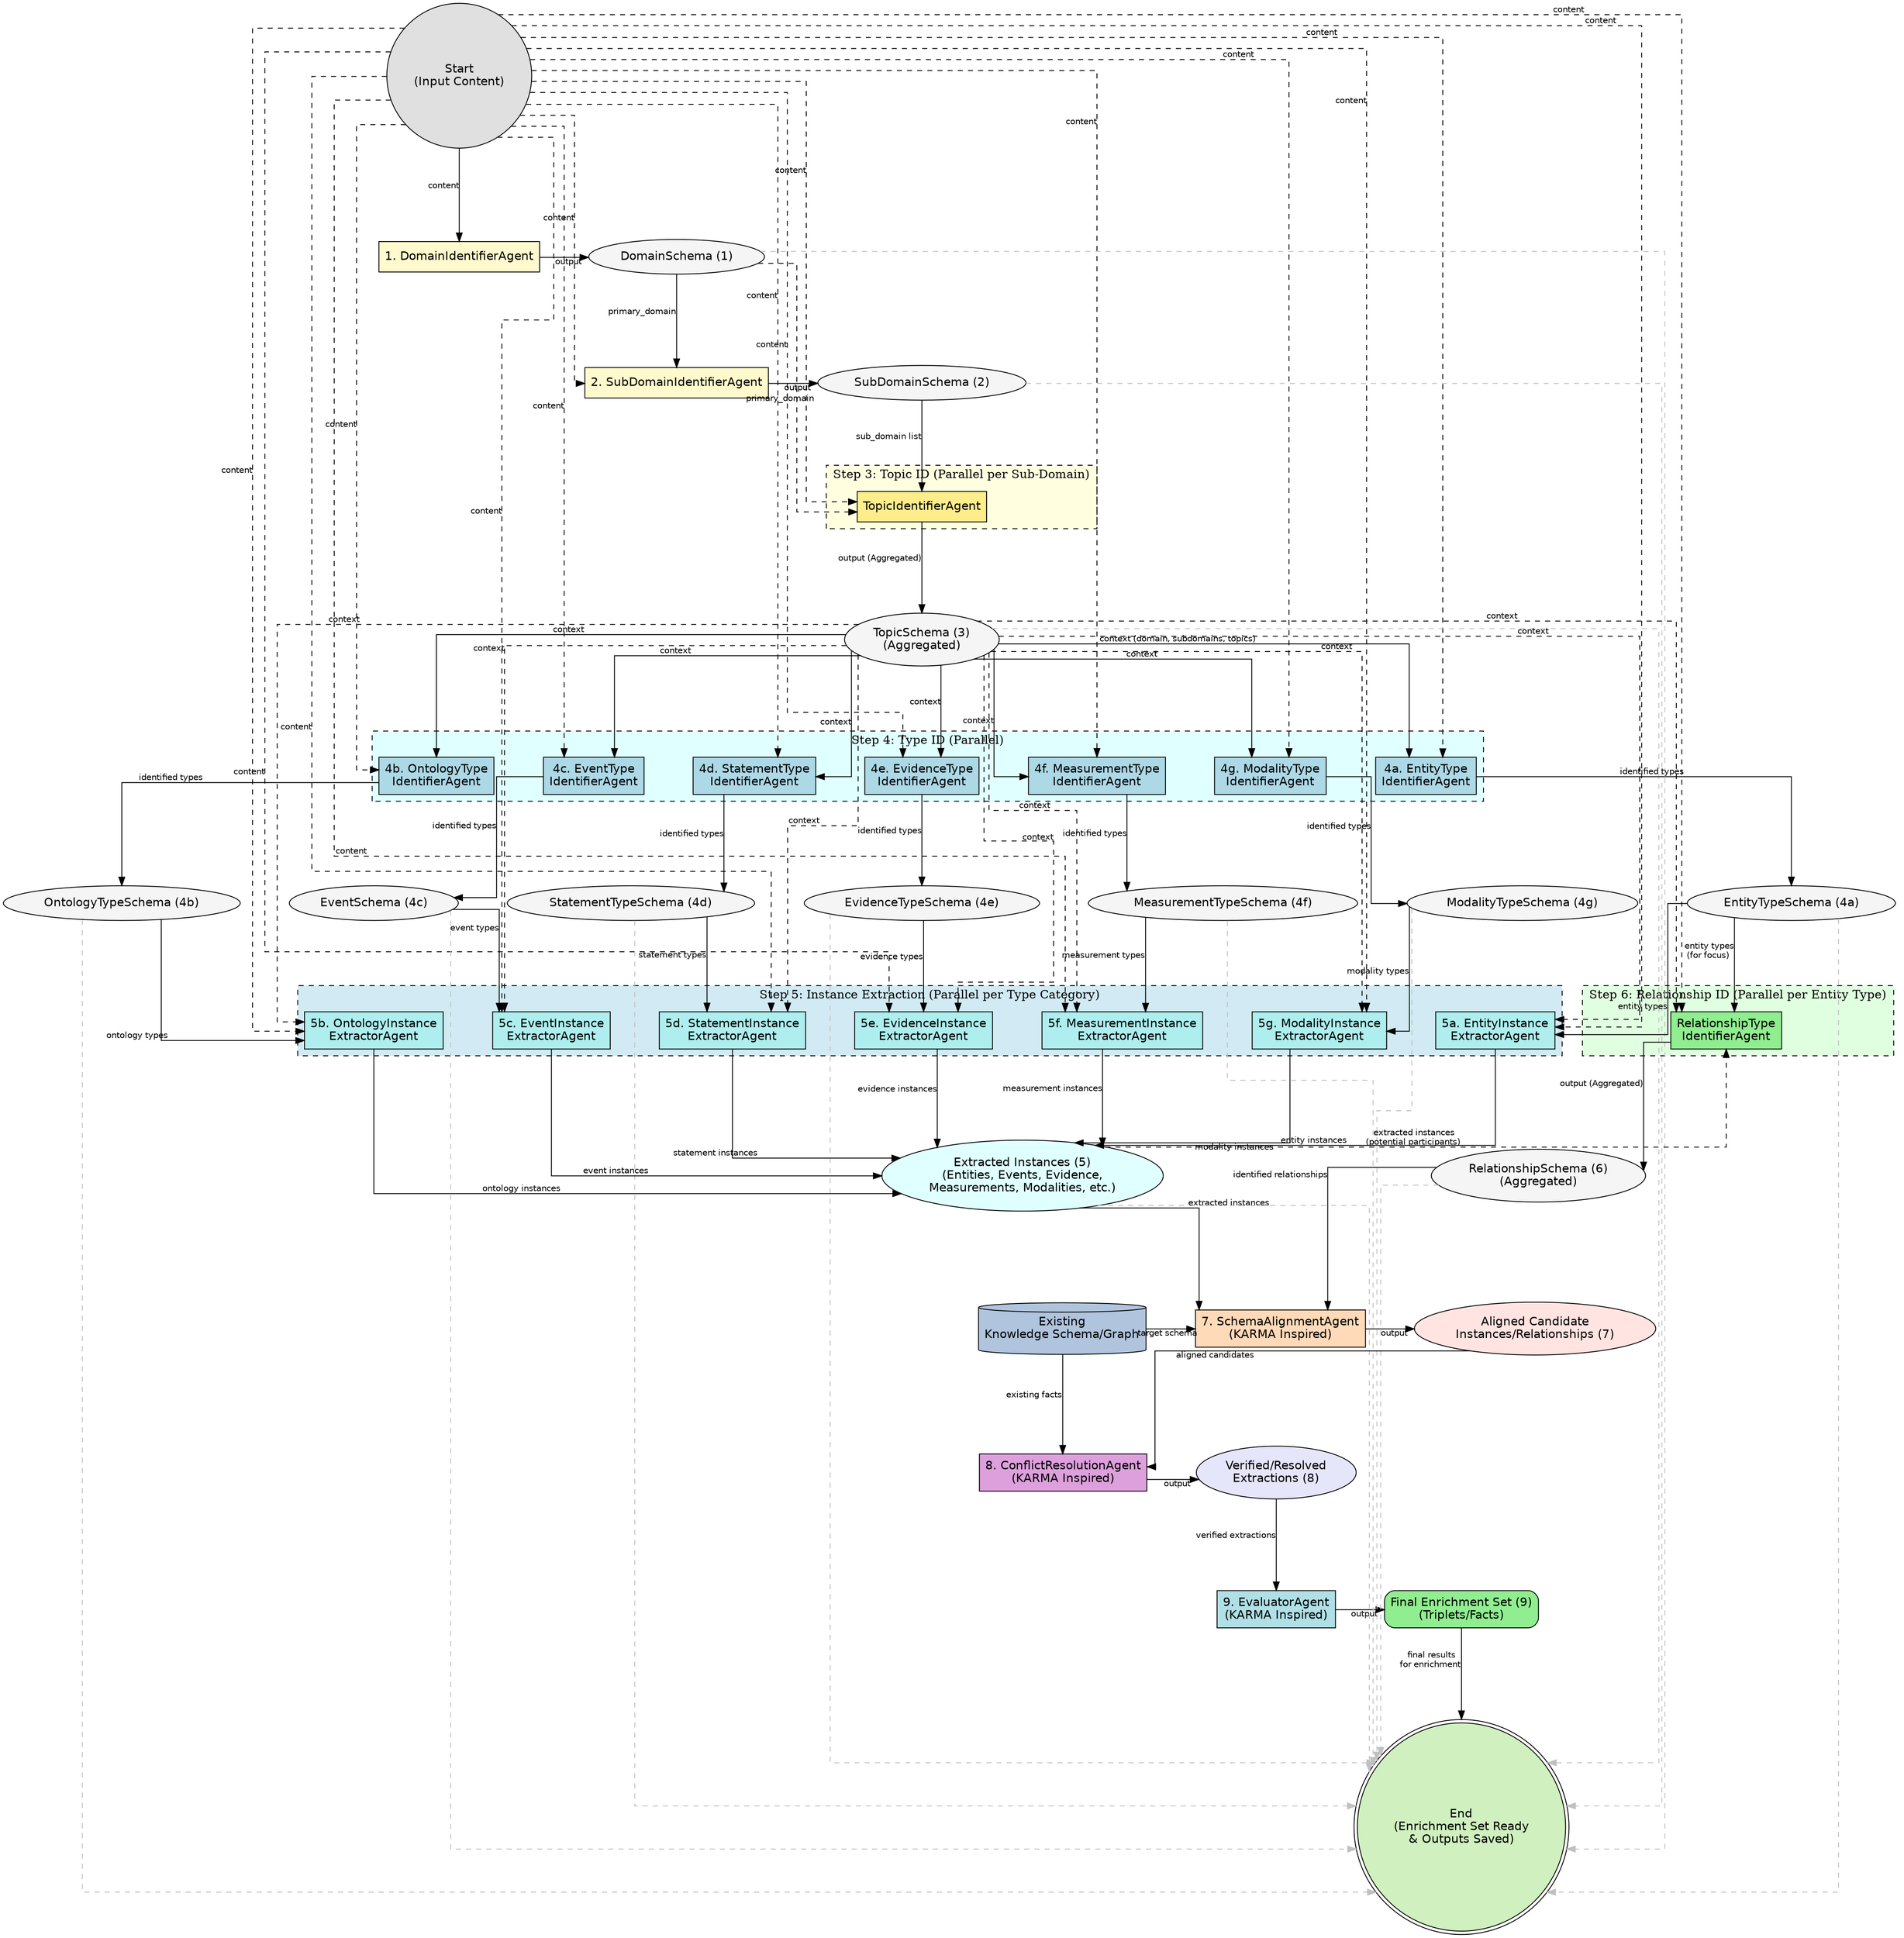 digraph DocumentAnalysisWorkflow {
    rankdir=TB; // Top-to-Bottom layout
    splines=ortho; // Use orthogonal lines for potentially cleaner routing
    nodesep=0.8; // Increase separation between nodes vertically
    ranksep=1.5; // Increase separation between ranks (layers)

    node [fontname="Helvetica", margin=0.1]; // Default node style
    edge [fontname="Helvetica", fontsize=10]; // Default edge style

    // --- Style Definitions ---
    // Start/End Nodes
    node [shape=circle, style=filled, fillcolor="#E0E0E0"]; // Light Gray
    Start [label="Start\n(Input Content)"];
    End [label="End\n(Enrichment Set Ready\n& Outputs Saved)", shape=doublecircle, fillcolor="#D0F0C0"]; // Light Green tint

    // Agent Nodes - Grouped by Step Phase
    node [shape=box, style=filled];
    // Step 1-2 (Context Setup)
    Agent1 [label="1. DomainIdentifierAgent", fillcolor="#FFFACD"]; // LemonChiffon
    Agent2 [label="2. SubDomainIdentifierAgent", fillcolor="#FFFACD"];
    // Step 3 Agent (Topic Context) in subgraph
    // Step 4 Agents (Type ID) in subgraph
    // Step 5 Agents (Instance Extraction - NEW) in subgraph
    // Step 6 Agent (Relationship ID) in subgraph
    // Step 7-9 Agents (KARMA-inspired Enrichment)
    Agent7_SAA [label="7. SchemaAlignmentAgent\n(KARMA Inspired)", fillcolor="#FFDAB9"]; // PeachPuff
    Agent8_CRA [label="8. ConflictResolutionAgent\n(KARMA Inspired)", fillcolor="#DDA0DD"]; // Plum
    Agent9_EA [label="9. EvaluatorAgent\n(KARMA Inspired)", fillcolor="#B0E0E6"]; // PowderBlue

    // Data Nodes - Ellipses, distinct colors for intermediate vs. final enrichment data
    node [shape=ellipse, style=filled, fillcolor="#F5F5F5"]; // WhiteSmoke for intermediate outputs
    Data_Domain [label="DomainSchema (1)"];
    Data_SubDomains [label="SubDomainSchema (2)"];
    Data_Topics [label="TopicSchema (3)\n(Aggregated)"];
    Data_EntityTypes [label="EntityTypeSchema (4a)"];
    Data_OntologyTypes [label="OntologyTypeSchema (4b)"];
    Data_EventTypes [label="EventSchema (4c)"];
    Data_StatementTypes [label="StatementTypeSchema (4d)"];
    Data_EvidenceTypes [label="EvidenceTypeSchema (4e)"];
    Data_MeasurementTypes [label="MeasurementTypeSchema (4f)"];
    Data_ModalityTypes [label="ModalityTypeSchema (4g)"];
    Data_ExtractedInstances [label="Extracted Instances (5)\n(Entities, Events, Evidence,\nMeasurements, Modalities, etc.)", fillcolor="#E0FFFF"]; // LightCyan for extracted data
    Data_Relationships [label="RelationshipSchema (6)\n(Aggregated)"];

    // New Data Nodes for KARMA-inspired steps
    Data_ExistingSchemaGraph [label="Existing\nKnowledge Schema/Graph", shape=cylinder, fillcolor="#B0C4DE"]; // LightSteelBlue cylinder
    Data_AlignedCandidates [label="Aligned Candidate\nInstances/Relationships (7)", fillcolor="#FFE4E1"]; // MistyRose
    Data_VerifiedTriplets [label="Verified/Resolved\nExtractions (8)", fillcolor="#E6E6FA"]; // Lavender
    Data_FinalEnrichmentSet [label="Final Enrichment Set (9)\n(Triplets/Facts)", fillcolor="#90EE90", shape=Mrecord]; // LightGreen, record shape


    // --- Subgraphs for Parallel Steps ---

    subgraph cluster_step3 {
        label = "Step 3: Topic ID (Parallel per Sub-Domain)"; // Node label, keep 'label'
        style=dashed; bgcolor="#FFFFE0"; // LightYellow
        node [shape=box, style=filled, fillcolor="#FFEC8B"]; // LightGoldenrod
        Agent3 [label="TopicIdentifierAgent"]; // Node label, keep 'label'
    }

    subgraph cluster_step4 {
        label = "Step 4: Type ID (Parallel)"; // Node label, keep 'label'
        style=dashed; bgcolor="#E0FFFF"; // LightCyan background
        node [shape=box, style=filled, fillcolor="#ADD8E6"]; // LightBlue agents
        Agent4a [label="4a. EntityType\nIdentifierAgent"]; // Node label, keep 'label'
        Agent4b [label="4b. OntologyType\nIdentifierAgent"]; // Node label, keep 'label'
        Agent4c [label="4c. EventType\nIdentifierAgent"]; // Node label, keep 'label'
        Agent4d [label="4d. StatementType\nIdentifierAgent"]; // Node label, keep 'label'
        Agent4e [label="4e. EvidenceType\nIdentifierAgent"]; // Node label, keep 'label'
        Agent4f [label="4f. MeasurementType\nIdentifierAgent"]; // Node label, keep 'label'
        Agent4g [label="4g. ModalityType\nIdentifierAgent"]; // Node label, keep 'label'
    }

    // UPDATED Subgraph for Step 5 (Parallel Instance Extraction)
    subgraph cluster_step5_extraction {
        label = "Step 5: Instance Extraction (Parallel per Type Category)"; // Node label, keep 'label'
        style=dashed; bgcolor="#D2EAF3"; // Pale Blue background
        node [shape=box, style=filled, fillcolor="#AEEEEE"]; // Pale Turquoise agents
        Agent5a [label="5a. EntityInstance\nExtractorAgent"]; // Node label, keep 'label'
        Agent5b [label="5b. OntologyInstance\nExtractorAgent"]; // Node label, keep 'label'
        Agent5c [label="5c. EventInstance\nExtractorAgent"]; // Node label, keep 'label'
        Agent5d [label="5d. StatementInstance\nExtractorAgent"]; // Node label, keep 'label'
        Agent5e [label="5e. EvidenceInstance\nExtractorAgent"]; // Node label, keep 'label'
        Agent5f [label="5f. MeasurementInstance\nExtractorAgent"]; // Node label, keep 'label'
        Agent5g [label="5g. ModalityInstance\nExtractorAgent"]; // Node label, keep 'label'
    }


    subgraph cluster_step6 {
        label = "Step 6: Relationship ID (Parallel per Entity Type)"; // Node label, keep 'label'
        style=dashed; bgcolor="#E0FFE0"; // Honeydew
        node [shape=box, style=filled, fillcolor="#90EE90"]; // LightGreen
        Agent6_Rel [label="RelationshipType\nIdentifierAgent"]; // Node label, keep 'label'
    }

     // Subgraph for Step 7 (Schema Alignment)
    subgraph cluster_step7 {
        label = "Step 7: Schema Alignment (KARMA Inspired)"; // Node label, keep 'label'
        style=dashed; bgcolor="#FFEFD5"; // PapayaWhip
        // Agent7_SAA node defined above
    }

     // Subgraph for Step 8 (Conflict Resolution)
    subgraph cluster_step8 {
        label = "Step 8: Conflict Resolution (KARMA Inspired)"; // Node label, keep 'label'
        style=dashed; bgcolor="#FFE4E1"; // MistyRose background
         // Agent8_CRA node defined above
    }

     // Subgraph for Step 9 (Evaluation)
    subgraph cluster_step9 {
        label = "Step 9: Evaluation & Filtering (KARMA Inspired)"; // Node label, keep 'label'
        style=dashed; bgcolor="#F0F8FF"; // AliceBlue background
        // Agent9_EA node defined above
    }


    // --- Workflow Edges ---
    edge [style=solid, color=black, constraint=true]; // Restore default edge style

    // Step 1 -> 2 -> 3 (Context Building)
    Start -> Agent1 [xlabel=" content"]; // USE xlabel
    Agent1 -> Data_Domain [xlabel=" output"]; // USE xlabel
    Data_Domain -> Agent2 [xlabel=" primary_domain"]; // USE xlabel
    Start -> Agent2 [xlabel=" content", style=dashed, constraint=false]; // USE xlabel
    Agent2 -> Data_SubDomains [xlabel=" output"]; // USE xlabel
    Data_SubDomains -> Agent3 [xlabel=" sub_domain list"]; // USE xlabel
    Data_Domain -> Agent3 [xlabel=" primary_domain", style=dashed, constraint=false]; // USE xlabel
    Start -> Agent3 [xlabel=" content", style=dashed, constraint=false]; // USE xlabel
    Agent3 -> Data_Topics [xlabel=" output (Aggregated)"]; // USE xlabel

    // Step 4 (Type Identification) -> Outputs
    Data_Topics -> Agent4a [xlabel=" context (domain, subdomains, topics)"]; // USE xlabel
    Start -> Agent4a [xlabel=" content", style=dashed, constraint=false]; // USE xlabel
    Agent4a -> Data_EntityTypes [xlabel=" identified types"]; // USE xlabel
    Data_Topics -> Agent4b [xlabel=" context"]; Start -> Agent4b [xlabel=" content", style=dashed, constraint=false]; // USE xlabel (x2)
    Agent4b -> Data_OntologyTypes [xlabel=" identified types"]; // USE xlabel
    Data_Topics -> Agent4c [xlabel=" context"]; Start -> Agent4c [xlabel=" content", style=dashed, constraint=false]; // USE xlabel (x2)
    Agent4c -> Data_EventTypes [xlabel=" identified types"]; // USE xlabel
    Data_Topics -> Agent4d [xlabel=" context"]; Start -> Agent4d [xlabel=" content", style=dashed, constraint=false]; // USE xlabel (x2)
    Agent4d -> Data_StatementTypes [xlabel=" identified types"]; // USE xlabel
    Data_Topics -> Agent4e [xlabel=" context"]; Start -> Agent4e [xlabel=" content", style=dashed, constraint=false]; // USE xlabel (x2)
    Agent4e -> Data_EvidenceTypes [xlabel=" identified types"]; // USE xlabel
    Data_Topics -> Agent4f [xlabel=" context"]; Start -> Agent4f [xlabel=" content", style=dashed, constraint=false]; // USE xlabel (x2)
    Agent4f -> Data_MeasurementTypes [xlabel=" identified types"]; // USE xlabel
    Data_Topics -> Agent4g [xlabel=" context"]; Start -> Agent4g [xlabel=" content", style=dashed, constraint=false]; // USE xlabel (x2)
    Agent4g -> Data_ModalityTypes [xlabel=" identified types"]; // USE xlabel

    // Step 5 (Instance Extraction - Parallel) -> Aggregated Instances
    // Takes Type Schemas from Step 4 + Context + Content
    Data_EntityTypes -> Agent5a [xlabel=" entity types"]; // USE xlabel
    Data_Topics -> Agent5a [xlabel=" context", style=dashed, constraint=false]; // USE xlabel
    Start -> Agent5a [xlabel=" content", style=dashed, constraint=false]; // USE xlabel
    Agent5a -> Data_ExtractedInstances [xlabel=" entity instances"]; // USE xlabel

    Data_OntologyTypes -> Agent5b [xlabel=" ontology types"]; // USE xlabel
    Data_Topics -> Agent5b [xlabel=" context", style=dashed, constraint=false]; // USE xlabel
    Start -> Agent5b [xlabel=" content", style=dashed, constraint=false]; // USE xlabel
    Agent5b -> Data_ExtractedInstances [xlabel=" ontology instances"]; // USE xlabel

    Data_EventTypes -> Agent5c [xlabel=" event types"]; // USE xlabel
    Data_Topics -> Agent5c [xlabel=" context", style=dashed, constraint=false]; // USE xlabel
    Start -> Agent5c [xlabel=" content", style=dashed, constraint=false]; // USE xlabel
    Agent5c -> Data_ExtractedInstances [xlabel=" event instances"]; // USE xlabel

    Data_StatementTypes -> Agent5d [xlabel=" statement types"]; // USE xlabel
    Data_Topics -> Agent5d [xlabel=" context", style=dashed, constraint=false]; // USE xlabel
    Start -> Agent5d [xlabel=" content", style=dashed, constraint=false]; // USE xlabel
    Agent5d -> Data_ExtractedInstances [xlabel=" statement instances"]; // USE xlabel

    Data_EvidenceTypes -> Agent5e [xlabel=" evidence types"]; // USE xlabel
    Data_Topics -> Agent5e [xlabel=" context", style=dashed, constraint=false]; // USE xlabel
    Start -> Agent5e [xlabel=" content", style=dashed, constraint=false]; // USE xlabel
    Agent5e -> Data_ExtractedInstances [xlabel=" evidence instances"]; // USE xlabel

    Data_MeasurementTypes -> Agent5f [xlabel=" measurement types"]; // USE xlabel
    Data_Topics -> Agent5f [xlabel=" context", style=dashed, constraint=false]; // USE xlabel
    Start -> Agent5f [xlabel=" content", style=dashed, constraint=false]; // USE xlabel
    Agent5f -> Data_ExtractedInstances [xlabel=" measurement instances"]; // USE xlabel

    Data_ModalityTypes -> Agent5g [xlabel=" modality types"]; // USE xlabel
    Data_Topics -> Agent5g [xlabel=" context", style=dashed, constraint=false]; // USE xlabel
    Start -> Agent5g [xlabel=" content", style=dashed, constraint=false]; // USE xlabel
    Agent5g -> Data_ExtractedInstances [xlabel=" modality instances"]; // USE xlabel

    // Step 6 (Relationship ID - Parallel) -> Relationships
    // Takes Entity Types (from Step 4), Instances (from Step 5), Context, Content
    Data_EntityTypes -> Agent6_Rel [xlabel=" entity types\n(for focus)"]; // USE xlabel
    Data_ExtractedInstances -> Agent6_Rel [xlabel=" extracted instances\n(potential participants)", style=dashed, constraint=false]; // USE xlabel
    Data_Topics -> Agent6_Rel [xlabel=" context", style=dashed, constraint=false]; // USE xlabel
    Start -> Agent6_Rel [xlabel=" content", style=dashed, constraint=false]; // USE xlabel
    Agent6_Rel -> Data_Relationships [xlabel=" output (Aggregated)"]; // USE xlabel

    // Step 7 (Schema Alignment)
    Data_ExtractedInstances -> Agent7_SAA [xlabel=" extracted instances"]; // USE xlabel
    Data_Relationships -> Agent7_SAA [xlabel=" identified relationships"]; // USE xlabel
    Data_ExistingSchemaGraph -> Agent7_SAA [xlabel=" target schema"]; // USE xlabel
    Agent7_SAA -> Data_AlignedCandidates [xlabel=" output"]; // USE xlabel

    // Step 8 (Conflict Resolution)
    Data_AlignedCandidates -> Agent8_CRA [xlabel=" aligned candidates"]; // USE xlabel
    Data_ExistingSchemaGraph -> Agent8_CRA [xlabel=" existing facts"]; // USE xlabel
    Agent8_CRA -> Data_VerifiedTriplets [xlabel=" output"]; // USE xlabel

    // Step 9 (Evaluation)
    Data_VerifiedTriplets -> Agent9_EA [xlabel=" verified extractions"]; // USE xlabel
    Agent9_EA -> Data_FinalEnrichmentSet [xlabel=" output"]; // USE xlabel

    // Final Output (Enrichment Set) to End
    Data_FinalEnrichmentSet -> End [xlabel=" final results\nfor enrichment"]; // USE xlabel

    // Connections to End Node (Intermediate Outputs Saved) - Dashed Gray
    // No labels needed for these purely visual connections indicating output saving
    Data_Domain -> End [style=dashed, constraint=false, color=gray];
    Data_SubDomains -> End [style=dashed, constraint=false, color=gray];
    Data_Topics -> End [style=dashed, constraint=false, color=gray];
    Data_EntityTypes -> End [style=dashed, constraint=false, color=gray];
    Data_OntologyTypes -> End [style=dashed, constraint=false, color=gray];
    Data_EventTypes -> End [style=dashed, constraint=false, color=gray];
    Data_StatementTypes -> End [style=dashed, constraint=false, color=gray];
    Data_EvidenceTypes -> End [style=dashed, constraint=false, color=gray];
    Data_MeasurementTypes -> End [style=dashed, constraint=false, color=gray];
    Data_ModalityTypes -> End [style=dashed, constraint=false, color=gray];
    Data_ExtractedInstances -> End [style=dashed, constraint=false, color=gray];
    Data_Relationships -> End [style=dashed, constraint=false, color=gray];


     // --- Visual Rank Alignment Constraints ---
     // (These constraints help with visual layout and don't affect labels)
     { rank=same; Agent1; Data_Domain; }
     { rank=same; Agent2; Data_SubDomains; }
     { rank=same; Data_EntityTypes; Data_OntologyTypes; Data_EventTypes; Data_StatementTypes; Data_EvidenceTypes; Data_MeasurementTypes; Data_ModalityTypes; } // Align Step 4 outputs
     { rank=same; Agent7_SAA; Data_AlignedCandidates; Data_ExistingSchemaGraph;} // Align SAA and its output/input
     { rank=same; Agent8_CRA; Data_VerifiedTriplets; }
     { rank=same; Agent9_EA; Data_FinalEnrichmentSet; }

}